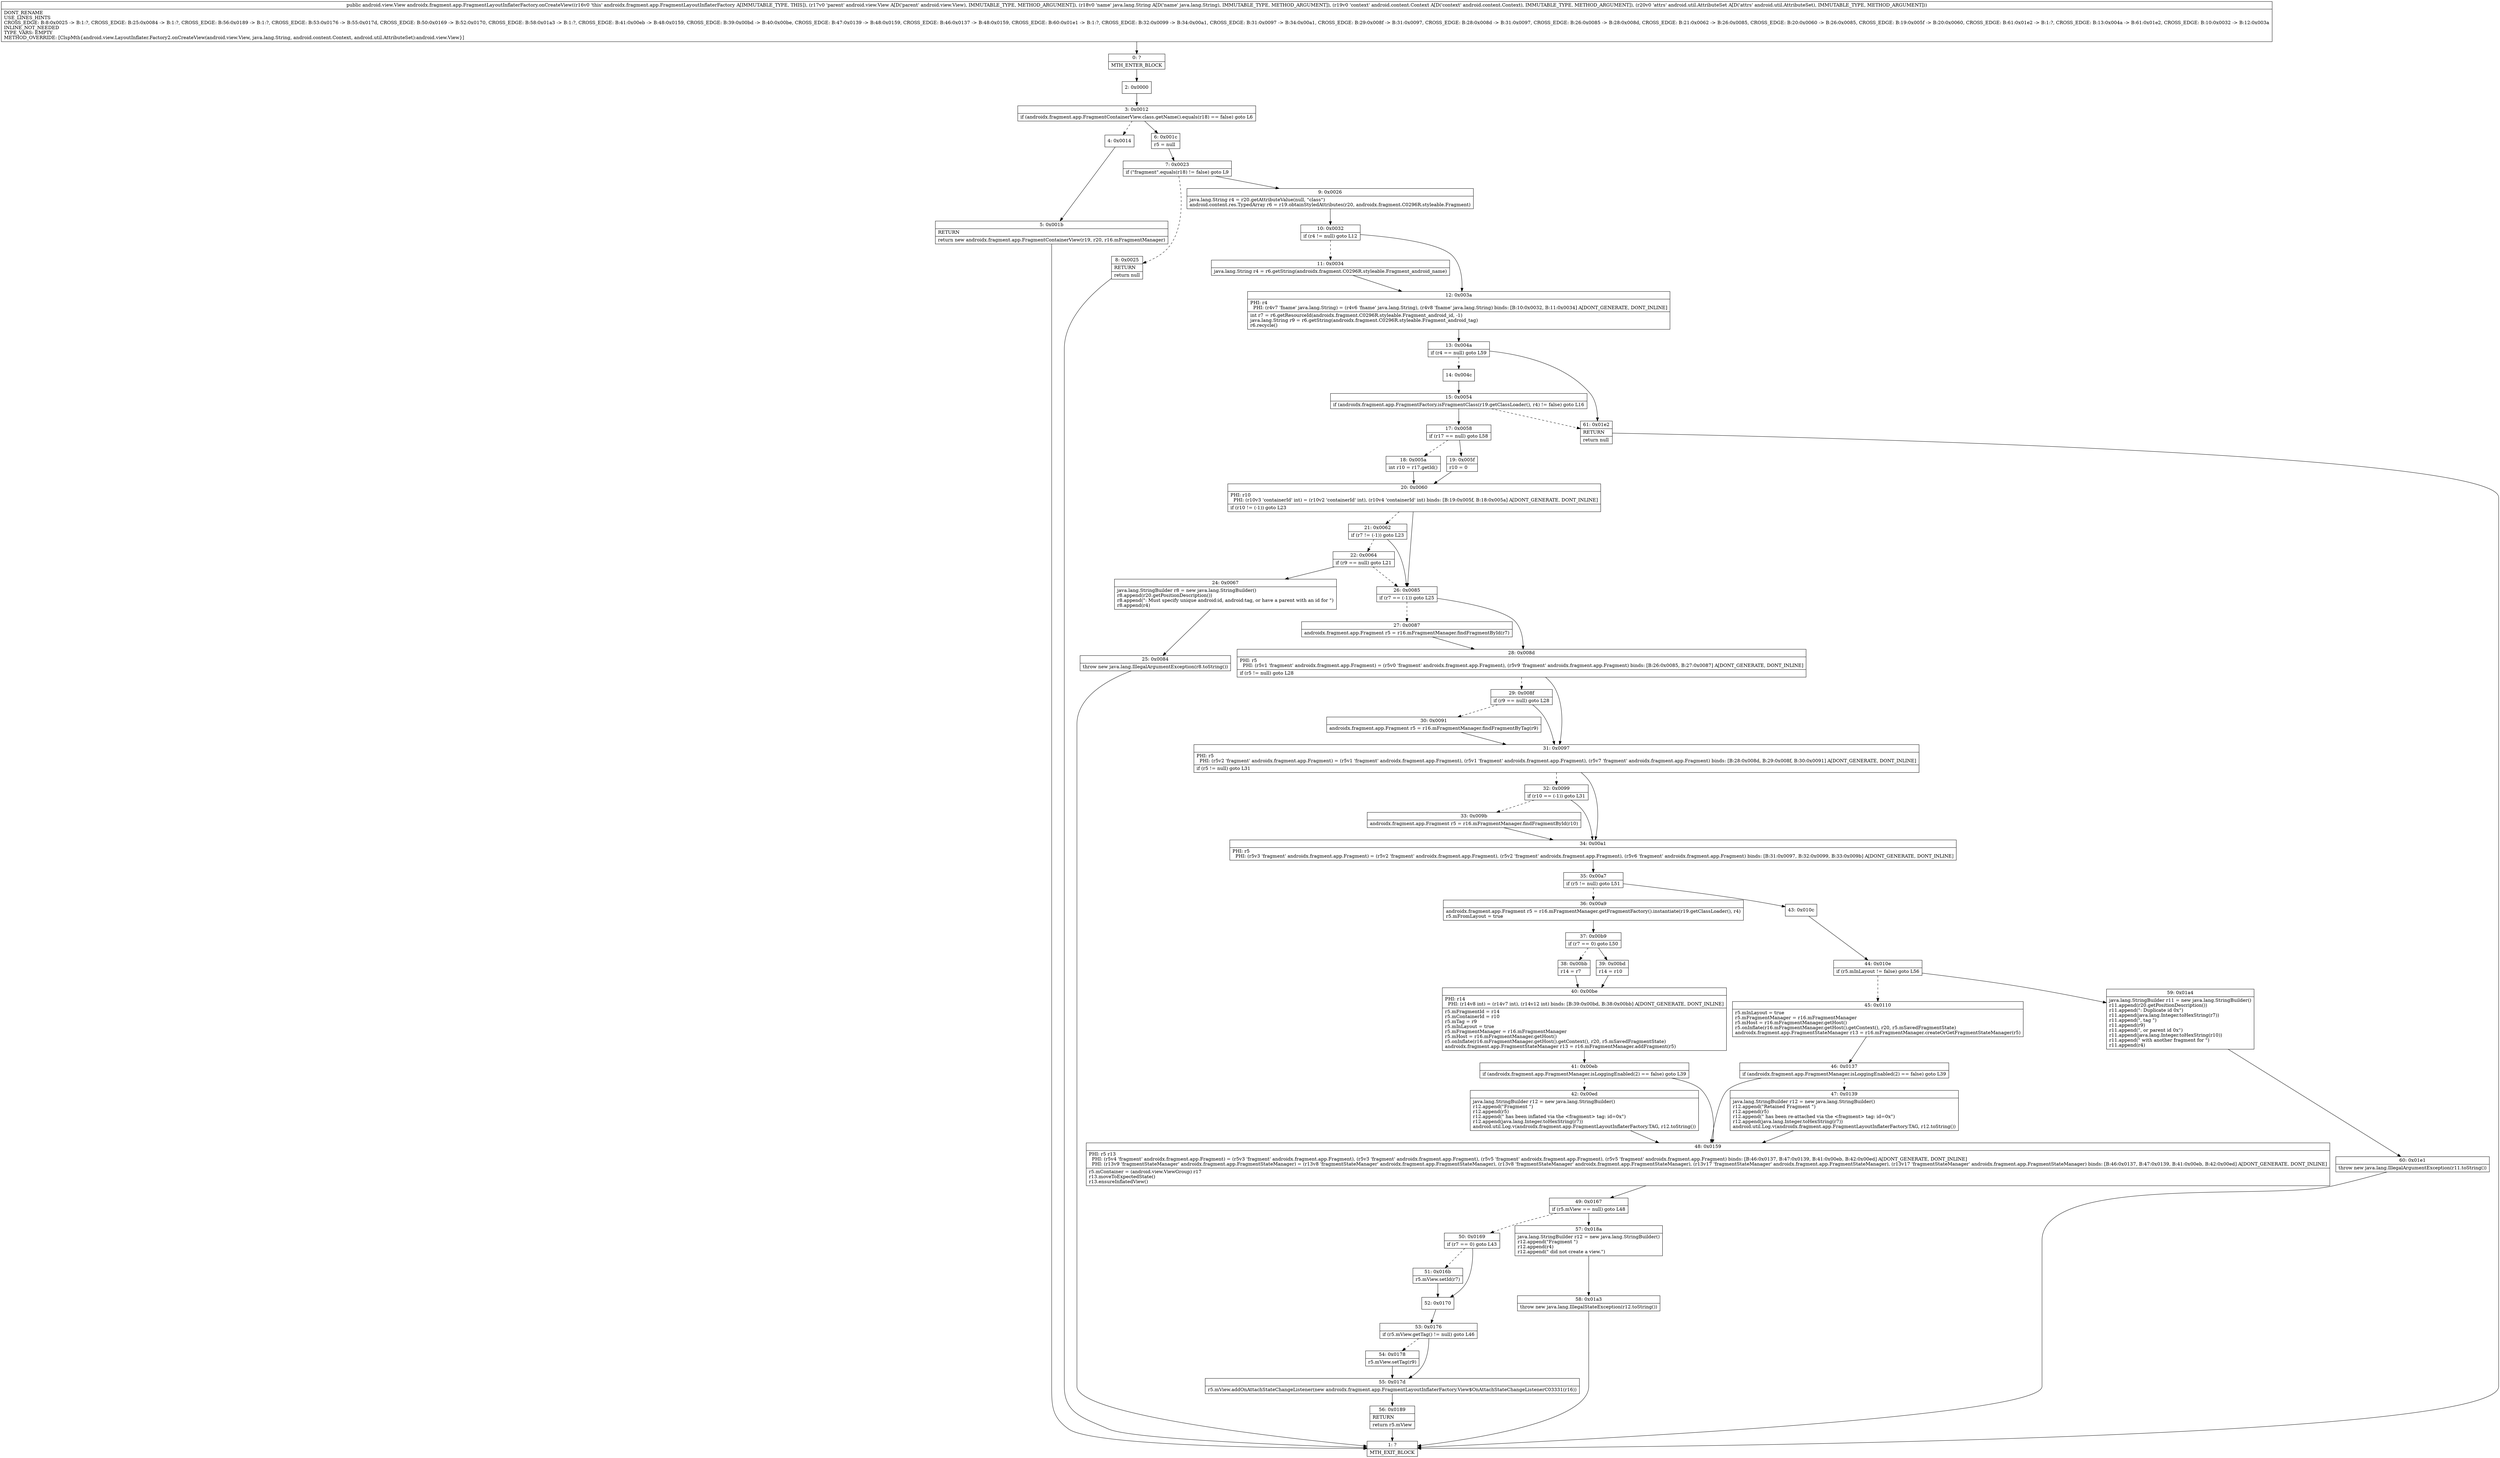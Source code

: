 digraph "CFG forandroidx.fragment.app.FragmentLayoutInflaterFactory.onCreateView(Landroid\/view\/View;Ljava\/lang\/String;Landroid\/content\/Context;Landroid\/util\/AttributeSet;)Landroid\/view\/View;" {
Node_0 [shape=record,label="{0\:\ ?|MTH_ENTER_BLOCK\l}"];
Node_2 [shape=record,label="{2\:\ 0x0000}"];
Node_3 [shape=record,label="{3\:\ 0x0012|if (androidx.fragment.app.FragmentContainerView.class.getName().equals(r18) == false) goto L6\l}"];
Node_4 [shape=record,label="{4\:\ 0x0014}"];
Node_5 [shape=record,label="{5\:\ 0x001b|RETURN\l|return new androidx.fragment.app.FragmentContainerView(r19, r20, r16.mFragmentManager)\l}"];
Node_1 [shape=record,label="{1\:\ ?|MTH_EXIT_BLOCK\l}"];
Node_6 [shape=record,label="{6\:\ 0x001c|r5 = null\l}"];
Node_7 [shape=record,label="{7\:\ 0x0023|if (\"fragment\".equals(r18) != false) goto L9\l}"];
Node_8 [shape=record,label="{8\:\ 0x0025|RETURN\l|return null\l}"];
Node_9 [shape=record,label="{9\:\ 0x0026|java.lang.String r4 = r20.getAttributeValue(null, \"class\")\landroid.content.res.TypedArray r6 = r19.obtainStyledAttributes(r20, androidx.fragment.C0296R.styleable.Fragment)\l}"];
Node_10 [shape=record,label="{10\:\ 0x0032|if (r4 != null) goto L12\l}"];
Node_11 [shape=record,label="{11\:\ 0x0034|java.lang.String r4 = r6.getString(androidx.fragment.C0296R.styleable.Fragment_android_name)\l}"];
Node_12 [shape=record,label="{12\:\ 0x003a|PHI: r4 \l  PHI: (r4v7 'fname' java.lang.String) = (r4v6 'fname' java.lang.String), (r4v8 'fname' java.lang.String) binds: [B:10:0x0032, B:11:0x0034] A[DONT_GENERATE, DONT_INLINE]\l|int r7 = r6.getResourceId(androidx.fragment.C0296R.styleable.Fragment_android_id, \-1)\ljava.lang.String r9 = r6.getString(androidx.fragment.C0296R.styleable.Fragment_android_tag)\lr6.recycle()\l}"];
Node_13 [shape=record,label="{13\:\ 0x004a|if (r4 == null) goto L59\l}"];
Node_14 [shape=record,label="{14\:\ 0x004c}"];
Node_15 [shape=record,label="{15\:\ 0x0054|if (androidx.fragment.app.FragmentFactory.isFragmentClass(r19.getClassLoader(), r4) != false) goto L16\l}"];
Node_17 [shape=record,label="{17\:\ 0x0058|if (r17 == null) goto L58\l}"];
Node_18 [shape=record,label="{18\:\ 0x005a|int r10 = r17.getId()\l}"];
Node_20 [shape=record,label="{20\:\ 0x0060|PHI: r10 \l  PHI: (r10v3 'containerId' int) = (r10v2 'containerId' int), (r10v4 'containerId' int) binds: [B:19:0x005f, B:18:0x005a] A[DONT_GENERATE, DONT_INLINE]\l|if (r10 != (\-1)) goto L23\l}"];
Node_21 [shape=record,label="{21\:\ 0x0062|if (r7 != (\-1)) goto L23\l}"];
Node_22 [shape=record,label="{22\:\ 0x0064|if (r9 == null) goto L21\l}"];
Node_24 [shape=record,label="{24\:\ 0x0067|java.lang.StringBuilder r8 = new java.lang.StringBuilder()\lr8.append(r20.getPositionDescription())\lr8.append(\": Must specify unique android:id, android:tag, or have a parent with an id for \")\lr8.append(r4)\l}"];
Node_25 [shape=record,label="{25\:\ 0x0084|throw new java.lang.IllegalArgumentException(r8.toString())\l}"];
Node_26 [shape=record,label="{26\:\ 0x0085|if (r7 == (\-1)) goto L25\l}"];
Node_27 [shape=record,label="{27\:\ 0x0087|androidx.fragment.app.Fragment r5 = r16.mFragmentManager.findFragmentById(r7)\l}"];
Node_28 [shape=record,label="{28\:\ 0x008d|PHI: r5 \l  PHI: (r5v1 'fragment' androidx.fragment.app.Fragment) = (r5v0 'fragment' androidx.fragment.app.Fragment), (r5v9 'fragment' androidx.fragment.app.Fragment) binds: [B:26:0x0085, B:27:0x0087] A[DONT_GENERATE, DONT_INLINE]\l|if (r5 != null) goto L28\l}"];
Node_29 [shape=record,label="{29\:\ 0x008f|if (r9 == null) goto L28\l}"];
Node_30 [shape=record,label="{30\:\ 0x0091|androidx.fragment.app.Fragment r5 = r16.mFragmentManager.findFragmentByTag(r9)\l}"];
Node_31 [shape=record,label="{31\:\ 0x0097|PHI: r5 \l  PHI: (r5v2 'fragment' androidx.fragment.app.Fragment) = (r5v1 'fragment' androidx.fragment.app.Fragment), (r5v1 'fragment' androidx.fragment.app.Fragment), (r5v7 'fragment' androidx.fragment.app.Fragment) binds: [B:28:0x008d, B:29:0x008f, B:30:0x0091] A[DONT_GENERATE, DONT_INLINE]\l|if (r5 != null) goto L31\l}"];
Node_32 [shape=record,label="{32\:\ 0x0099|if (r10 == (\-1)) goto L31\l}"];
Node_33 [shape=record,label="{33\:\ 0x009b|androidx.fragment.app.Fragment r5 = r16.mFragmentManager.findFragmentById(r10)\l}"];
Node_34 [shape=record,label="{34\:\ 0x00a1|PHI: r5 \l  PHI: (r5v3 'fragment' androidx.fragment.app.Fragment) = (r5v2 'fragment' androidx.fragment.app.Fragment), (r5v2 'fragment' androidx.fragment.app.Fragment), (r5v6 'fragment' androidx.fragment.app.Fragment) binds: [B:31:0x0097, B:32:0x0099, B:33:0x009b] A[DONT_GENERATE, DONT_INLINE]\l}"];
Node_35 [shape=record,label="{35\:\ 0x00a7|if (r5 != null) goto L51\l}"];
Node_36 [shape=record,label="{36\:\ 0x00a9|androidx.fragment.app.Fragment r5 = r16.mFragmentManager.getFragmentFactory().instantiate(r19.getClassLoader(), r4)\lr5.mFromLayout = true\l}"];
Node_37 [shape=record,label="{37\:\ 0x00b9|if (r7 == 0) goto L50\l}"];
Node_38 [shape=record,label="{38\:\ 0x00bb|r14 = r7\l}"];
Node_40 [shape=record,label="{40\:\ 0x00be|PHI: r14 \l  PHI: (r14v8 int) = (r14v7 int), (r14v12 int) binds: [B:39:0x00bd, B:38:0x00bb] A[DONT_GENERATE, DONT_INLINE]\l|r5.mFragmentId = r14\lr5.mContainerId = r10\lr5.mTag = r9\lr5.mInLayout = true\lr5.mFragmentManager = r16.mFragmentManager\lr5.mHost = r16.mFragmentManager.getHost()\lr5.onInflate(r16.mFragmentManager.getHost().getContext(), r20, r5.mSavedFragmentState)\landroidx.fragment.app.FragmentStateManager r13 = r16.mFragmentManager.addFragment(r5)\l}"];
Node_41 [shape=record,label="{41\:\ 0x00eb|if (androidx.fragment.app.FragmentManager.isLoggingEnabled(2) == false) goto L39\l}"];
Node_42 [shape=record,label="{42\:\ 0x00ed|java.lang.StringBuilder r12 = new java.lang.StringBuilder()\lr12.append(\"Fragment \")\lr12.append(r5)\lr12.append(\" has been inflated via the \<fragment\> tag: id=0x\")\lr12.append(java.lang.Integer.toHexString(r7))\landroid.util.Log.v(androidx.fragment.app.FragmentLayoutInflaterFactory.TAG, r12.toString())\l}"];
Node_48 [shape=record,label="{48\:\ 0x0159|PHI: r5 r13 \l  PHI: (r5v4 'fragment' androidx.fragment.app.Fragment) = (r5v3 'fragment' androidx.fragment.app.Fragment), (r5v3 'fragment' androidx.fragment.app.Fragment), (r5v5 'fragment' androidx.fragment.app.Fragment), (r5v5 'fragment' androidx.fragment.app.Fragment) binds: [B:46:0x0137, B:47:0x0139, B:41:0x00eb, B:42:0x00ed] A[DONT_GENERATE, DONT_INLINE]\l  PHI: (r13v9 'fragmentStateManager' androidx.fragment.app.FragmentStateManager) = (r13v8 'fragmentStateManager' androidx.fragment.app.FragmentStateManager), (r13v8 'fragmentStateManager' androidx.fragment.app.FragmentStateManager), (r13v17 'fragmentStateManager' androidx.fragment.app.FragmentStateManager), (r13v17 'fragmentStateManager' androidx.fragment.app.FragmentStateManager) binds: [B:46:0x0137, B:47:0x0139, B:41:0x00eb, B:42:0x00ed] A[DONT_GENERATE, DONT_INLINE]\l|r5.mContainer = (android.view.ViewGroup) r17\lr13.moveToExpectedState()\lr13.ensureInflatedView()\l}"];
Node_49 [shape=record,label="{49\:\ 0x0167|if (r5.mView == null) goto L48\l}"];
Node_50 [shape=record,label="{50\:\ 0x0169|if (r7 == 0) goto L43\l}"];
Node_51 [shape=record,label="{51\:\ 0x016b|r5.mView.setId(r7)\l}"];
Node_52 [shape=record,label="{52\:\ 0x0170}"];
Node_53 [shape=record,label="{53\:\ 0x0176|if (r5.mView.getTag() != null) goto L46\l}"];
Node_54 [shape=record,label="{54\:\ 0x0178|r5.mView.setTag(r9)\l}"];
Node_55 [shape=record,label="{55\:\ 0x017d|r5.mView.addOnAttachStateChangeListener(new androidx.fragment.app.FragmentLayoutInflaterFactory.View$OnAttachStateChangeListenerC03331(r16))\l}"];
Node_56 [shape=record,label="{56\:\ 0x0189|RETURN\l|return r5.mView\l}"];
Node_57 [shape=record,label="{57\:\ 0x018a|java.lang.StringBuilder r12 = new java.lang.StringBuilder()\lr12.append(\"Fragment \")\lr12.append(r4)\lr12.append(\" did not create a view.\")\l}"];
Node_58 [shape=record,label="{58\:\ 0x01a3|throw new java.lang.IllegalStateException(r12.toString())\l}"];
Node_39 [shape=record,label="{39\:\ 0x00bd|r14 = r10\l}"];
Node_43 [shape=record,label="{43\:\ 0x010c}"];
Node_44 [shape=record,label="{44\:\ 0x010e|if (r5.mInLayout != false) goto L56\l}"];
Node_45 [shape=record,label="{45\:\ 0x0110|r5.mInLayout = true\lr5.mFragmentManager = r16.mFragmentManager\lr5.mHost = r16.mFragmentManager.getHost()\lr5.onInflate(r16.mFragmentManager.getHost().getContext(), r20, r5.mSavedFragmentState)\landroidx.fragment.app.FragmentStateManager r13 = r16.mFragmentManager.createOrGetFragmentStateManager(r5)\l}"];
Node_46 [shape=record,label="{46\:\ 0x0137|if (androidx.fragment.app.FragmentManager.isLoggingEnabled(2) == false) goto L39\l}"];
Node_47 [shape=record,label="{47\:\ 0x0139|java.lang.StringBuilder r12 = new java.lang.StringBuilder()\lr12.append(\"Retained Fragment \")\lr12.append(r5)\lr12.append(\" has been re\-attached via the \<fragment\> tag: id=0x\")\lr12.append(java.lang.Integer.toHexString(r7))\landroid.util.Log.v(androidx.fragment.app.FragmentLayoutInflaterFactory.TAG, r12.toString())\l}"];
Node_59 [shape=record,label="{59\:\ 0x01a4|java.lang.StringBuilder r11 = new java.lang.StringBuilder()\lr11.append(r20.getPositionDescription())\lr11.append(\": Duplicate id 0x\")\lr11.append(java.lang.Integer.toHexString(r7))\lr11.append(\", tag \")\lr11.append(r9)\lr11.append(\", or parent id 0x\")\lr11.append(java.lang.Integer.toHexString(r10))\lr11.append(\" with another fragment for \")\lr11.append(r4)\l}"];
Node_60 [shape=record,label="{60\:\ 0x01e1|throw new java.lang.IllegalArgumentException(r11.toString())\l}"];
Node_19 [shape=record,label="{19\:\ 0x005f|r10 = 0\l}"];
Node_61 [shape=record,label="{61\:\ 0x01e2|RETURN\l|return null\l}"];
MethodNode[shape=record,label="{public android.view.View androidx.fragment.app.FragmentLayoutInflaterFactory.onCreateView((r16v0 'this' androidx.fragment.app.FragmentLayoutInflaterFactory A[IMMUTABLE_TYPE, THIS]), (r17v0 'parent' android.view.View A[D('parent' android.view.View), IMMUTABLE_TYPE, METHOD_ARGUMENT]), (r18v0 'name' java.lang.String A[D('name' java.lang.String), IMMUTABLE_TYPE, METHOD_ARGUMENT]), (r19v0 'context' android.content.Context A[D('context' android.content.Context), IMMUTABLE_TYPE, METHOD_ARGUMENT]), (r20v0 'attrs' android.util.AttributeSet A[D('attrs' android.util.AttributeSet), IMMUTABLE_TYPE, METHOD_ARGUMENT]))  | DONT_RENAME\lUSE_LINES_HINTS\lCROSS_EDGE: B:8:0x0025 \-\> B:1:?, CROSS_EDGE: B:25:0x0084 \-\> B:1:?, CROSS_EDGE: B:56:0x0189 \-\> B:1:?, CROSS_EDGE: B:53:0x0176 \-\> B:55:0x017d, CROSS_EDGE: B:50:0x0169 \-\> B:52:0x0170, CROSS_EDGE: B:58:0x01a3 \-\> B:1:?, CROSS_EDGE: B:41:0x00eb \-\> B:48:0x0159, CROSS_EDGE: B:39:0x00bd \-\> B:40:0x00be, CROSS_EDGE: B:47:0x0139 \-\> B:48:0x0159, CROSS_EDGE: B:46:0x0137 \-\> B:48:0x0159, CROSS_EDGE: B:60:0x01e1 \-\> B:1:?, CROSS_EDGE: B:32:0x0099 \-\> B:34:0x00a1, CROSS_EDGE: B:31:0x0097 \-\> B:34:0x00a1, CROSS_EDGE: B:29:0x008f \-\> B:31:0x0097, CROSS_EDGE: B:28:0x008d \-\> B:31:0x0097, CROSS_EDGE: B:26:0x0085 \-\> B:28:0x008d, CROSS_EDGE: B:21:0x0062 \-\> B:26:0x0085, CROSS_EDGE: B:20:0x0060 \-\> B:26:0x0085, CROSS_EDGE: B:19:0x005f \-\> B:20:0x0060, CROSS_EDGE: B:61:0x01e2 \-\> B:1:?, CROSS_EDGE: B:13:0x004a \-\> B:61:0x01e2, CROSS_EDGE: B:10:0x0032 \-\> B:12:0x003a\lINLINE_NOT_NEEDED\lTYPE_VARS: EMPTY\lMETHOD_OVERRIDE: [ClspMth\{android.view.LayoutInflater.Factory2.onCreateView(android.view.View, java.lang.String, android.content.Context, android.util.AttributeSet):android.view.View\}]\l}"];
MethodNode -> Node_0;Node_0 -> Node_2;
Node_2 -> Node_3;
Node_3 -> Node_4[style=dashed];
Node_3 -> Node_6;
Node_4 -> Node_5;
Node_5 -> Node_1;
Node_6 -> Node_7;
Node_7 -> Node_8[style=dashed];
Node_7 -> Node_9;
Node_8 -> Node_1;
Node_9 -> Node_10;
Node_10 -> Node_11[style=dashed];
Node_10 -> Node_12;
Node_11 -> Node_12;
Node_12 -> Node_13;
Node_13 -> Node_14[style=dashed];
Node_13 -> Node_61;
Node_14 -> Node_15;
Node_15 -> Node_17;
Node_15 -> Node_61[style=dashed];
Node_17 -> Node_18[style=dashed];
Node_17 -> Node_19;
Node_18 -> Node_20;
Node_20 -> Node_21[style=dashed];
Node_20 -> Node_26;
Node_21 -> Node_22[style=dashed];
Node_21 -> Node_26;
Node_22 -> Node_24;
Node_22 -> Node_26[style=dashed];
Node_24 -> Node_25;
Node_25 -> Node_1;
Node_26 -> Node_27[style=dashed];
Node_26 -> Node_28;
Node_27 -> Node_28;
Node_28 -> Node_29[style=dashed];
Node_28 -> Node_31;
Node_29 -> Node_30[style=dashed];
Node_29 -> Node_31;
Node_30 -> Node_31;
Node_31 -> Node_32[style=dashed];
Node_31 -> Node_34;
Node_32 -> Node_33[style=dashed];
Node_32 -> Node_34;
Node_33 -> Node_34;
Node_34 -> Node_35;
Node_35 -> Node_36[style=dashed];
Node_35 -> Node_43;
Node_36 -> Node_37;
Node_37 -> Node_38[style=dashed];
Node_37 -> Node_39;
Node_38 -> Node_40;
Node_40 -> Node_41;
Node_41 -> Node_42[style=dashed];
Node_41 -> Node_48;
Node_42 -> Node_48;
Node_48 -> Node_49;
Node_49 -> Node_50[style=dashed];
Node_49 -> Node_57;
Node_50 -> Node_51[style=dashed];
Node_50 -> Node_52;
Node_51 -> Node_52;
Node_52 -> Node_53;
Node_53 -> Node_54[style=dashed];
Node_53 -> Node_55;
Node_54 -> Node_55;
Node_55 -> Node_56;
Node_56 -> Node_1;
Node_57 -> Node_58;
Node_58 -> Node_1;
Node_39 -> Node_40;
Node_43 -> Node_44;
Node_44 -> Node_45[style=dashed];
Node_44 -> Node_59;
Node_45 -> Node_46;
Node_46 -> Node_47[style=dashed];
Node_46 -> Node_48;
Node_47 -> Node_48;
Node_59 -> Node_60;
Node_60 -> Node_1;
Node_19 -> Node_20;
Node_61 -> Node_1;
}

